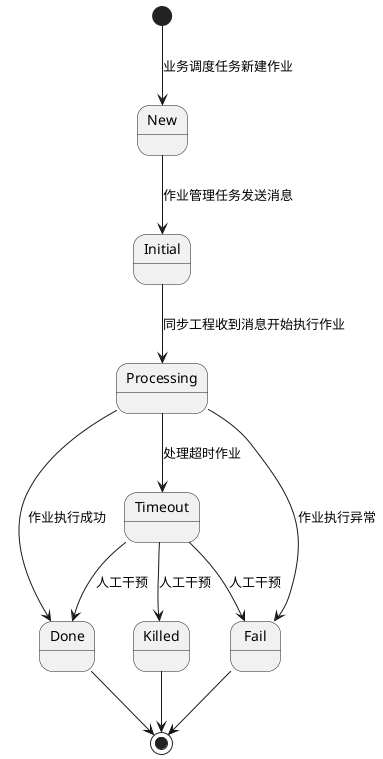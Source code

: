 @startuml
[*] --> New : 业务调度任务新建作业
New --> Initial : 作业管理任务发送消息
Initial --> Processing : 同步工程收到消息开始执行作业
Processing --> Done : 作业执行成功
Processing --> Fail : 作业执行异常
Processing --> Timeout : 处理超时作业
Timeout --> Killed : 人工干预
Timeout --> Done : 人工干预
Timeout --> Fail : 人工干预
Done --> [*]
Fail --> [*]
Killed --> [*]

@enduml